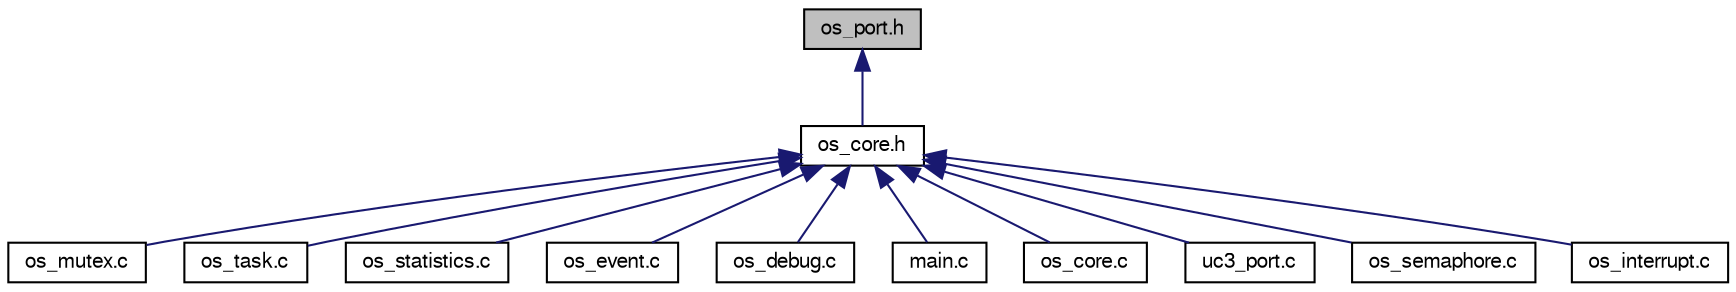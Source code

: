 digraph G
{
  edge [fontname="FreeSans",fontsize="10",labelfontname="FreeSans",labelfontsize="10"];
  node [fontname="FreeSans",fontsize="10",shape=record];
  Node1 [label="os_port.h",height=0.2,width=0.4,color="black", fillcolor="grey75", style="filled" fontcolor="black"];
  Node1 -> Node2 [dir=back,color="midnightblue",fontsize="10",style="solid",fontname="FreeSans"];
  Node2 [label="os_core.h",height=0.2,width=0.4,color="black", fillcolor="white", style="filled",URL="$os__core_8h.html",tooltip="eeOS Core"];
  Node2 -> Node3 [dir=back,color="midnightblue",fontsize="10",style="solid",fontname="FreeSans"];
  Node3 [label="os_mutex.c",height=0.2,width=0.4,color="black", fillcolor="white", style="filled",URL="$os__mutex_8c.html",tooltip="eeOS Mutex"];
  Node2 -> Node4 [dir=back,color="midnightblue",fontsize="10",style="solid",fontname="FreeSans"];
  Node4 [label="os_task.c",height=0.2,width=0.4,color="black", fillcolor="white", style="filled",URL="$os__task_8c.html",tooltip="eeOS Tasks"];
  Node2 -> Node5 [dir=back,color="midnightblue",fontsize="10",style="solid",fontname="FreeSans"];
  Node5 [label="os_statistics.c",height=0.2,width=0.4,color="black", fillcolor="white", style="filled",URL="$os__statistics_8c.html",tooltip="eeOS Statistics"];
  Node2 -> Node6 [dir=back,color="midnightblue",fontsize="10",style="solid",fontname="FreeSans"];
  Node6 [label="os_event.c",height=0.2,width=0.4,color="black", fillcolor="white", style="filled",URL="$os__event_8c.html",tooltip="eeOS Events"];
  Node2 -> Node7 [dir=back,color="midnightblue",fontsize="10",style="solid",fontname="FreeSans"];
  Node7 [label="os_debug.c",height=0.2,width=0.4,color="black", fillcolor="white", style="filled",URL="$os__debug_8c.html",tooltip="eeOS Debug"];
  Node2 -> Node8 [dir=back,color="midnightblue",fontsize="10",style="solid",fontname="FreeSans"];
  Node8 [label="main.c",height=0.2,width=0.4,color="black", fillcolor="white", style="filled",URL="$main_8c.html"];
  Node2 -> Node9 [dir=back,color="midnightblue",fontsize="10",style="solid",fontname="FreeSans"];
  Node9 [label="os_core.c",height=0.2,width=0.4,color="black", fillcolor="white", style="filled",URL="$os__core_8c.html",tooltip="eeOS Core"];
  Node2 -> Node10 [dir=back,color="midnightblue",fontsize="10",style="solid",fontname="FreeSans"];
  Node10 [label="uc3_port.c",height=0.2,width=0.4,color="black", fillcolor="white", style="filled",URL="$uc3__port_8c.html",tooltip="eeOS 32-bit AVR UC3 Port"];
  Node2 -> Node11 [dir=back,color="midnightblue",fontsize="10",style="solid",fontname="FreeSans"];
  Node11 [label="os_semaphore.c",height=0.2,width=0.4,color="black", fillcolor="white", style="filled",URL="$os__semaphore_8c.html",tooltip="eeOS Semaphores"];
  Node2 -> Node12 [dir=back,color="midnightblue",fontsize="10",style="solid",fontname="FreeSans"];
  Node12 [label="os_interrupt.c",height=0.2,width=0.4,color="black", fillcolor="white", style="filled",URL="$os__interrupt_8c.html",tooltip="eeOS Interrupts"];
}
